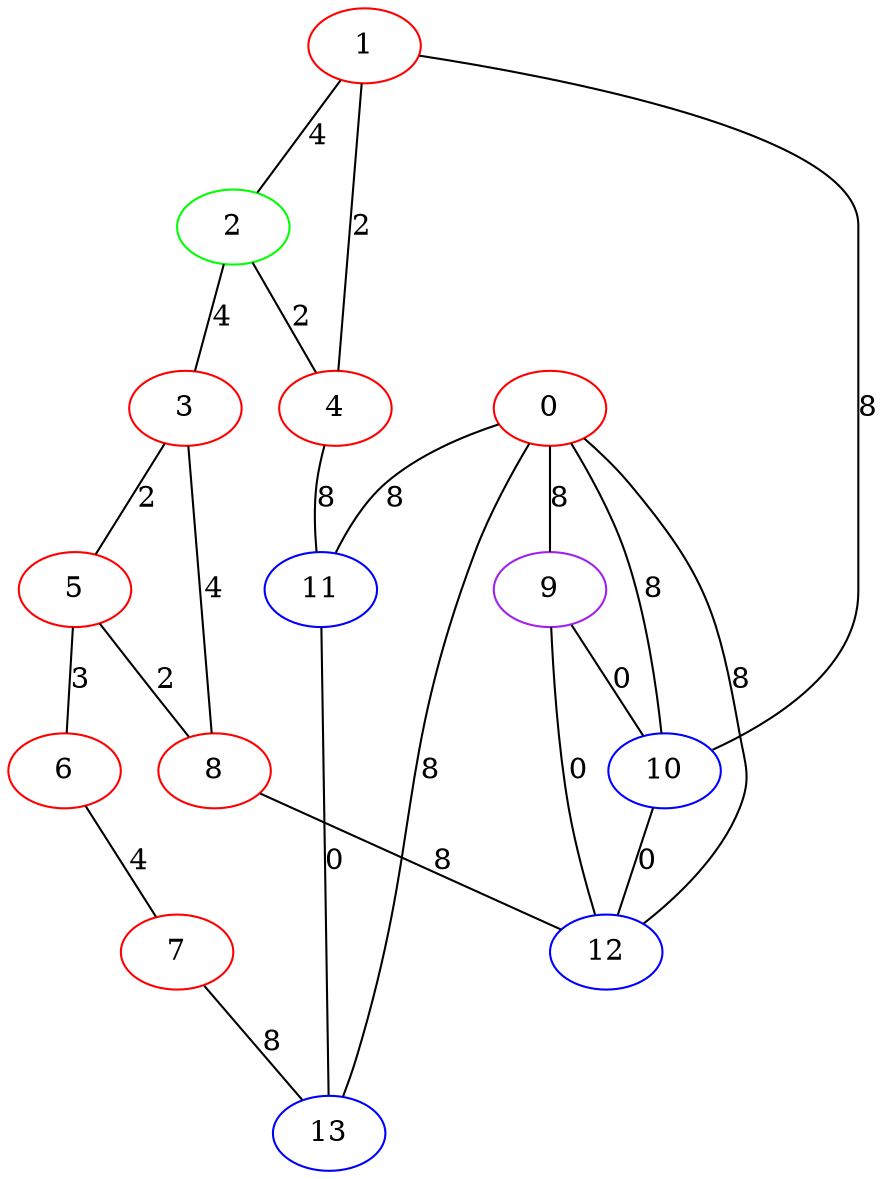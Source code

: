 graph "" {
0 [color=red, weight=1];
1 [color=red, weight=1];
2 [color=green, weight=2];
3 [color=red, weight=1];
4 [color=red, weight=1];
5 [color=red, weight=1];
6 [color=red, weight=1];
7 [color=red, weight=1];
8 [color=red, weight=1];
9 [color=purple, weight=4];
10 [color=blue, weight=3];
11 [color=blue, weight=3];
12 [color=blue, weight=3];
13 [color=blue, weight=3];
0 -- 9  [key=0, label=8];
0 -- 10  [key=0, label=8];
0 -- 11  [key=0, label=8];
0 -- 12  [key=0, label=8];
0 -- 13  [key=0, label=8];
1 -- 2  [key=0, label=4];
1 -- 4  [key=0, label=2];
1 -- 10  [key=0, label=8];
2 -- 3  [key=0, label=4];
2 -- 4  [key=0, label=2];
3 -- 8  [key=0, label=4];
3 -- 5  [key=0, label=2];
4 -- 11  [key=0, label=8];
5 -- 8  [key=0, label=2];
5 -- 6  [key=0, label=3];
6 -- 7  [key=0, label=4];
7 -- 13  [key=0, label=8];
8 -- 12  [key=0, label=8];
9 -- 10  [key=0, label=0];
9 -- 12  [key=0, label=0];
10 -- 12  [key=0, label=0];
11 -- 13  [key=0, label=0];
}

